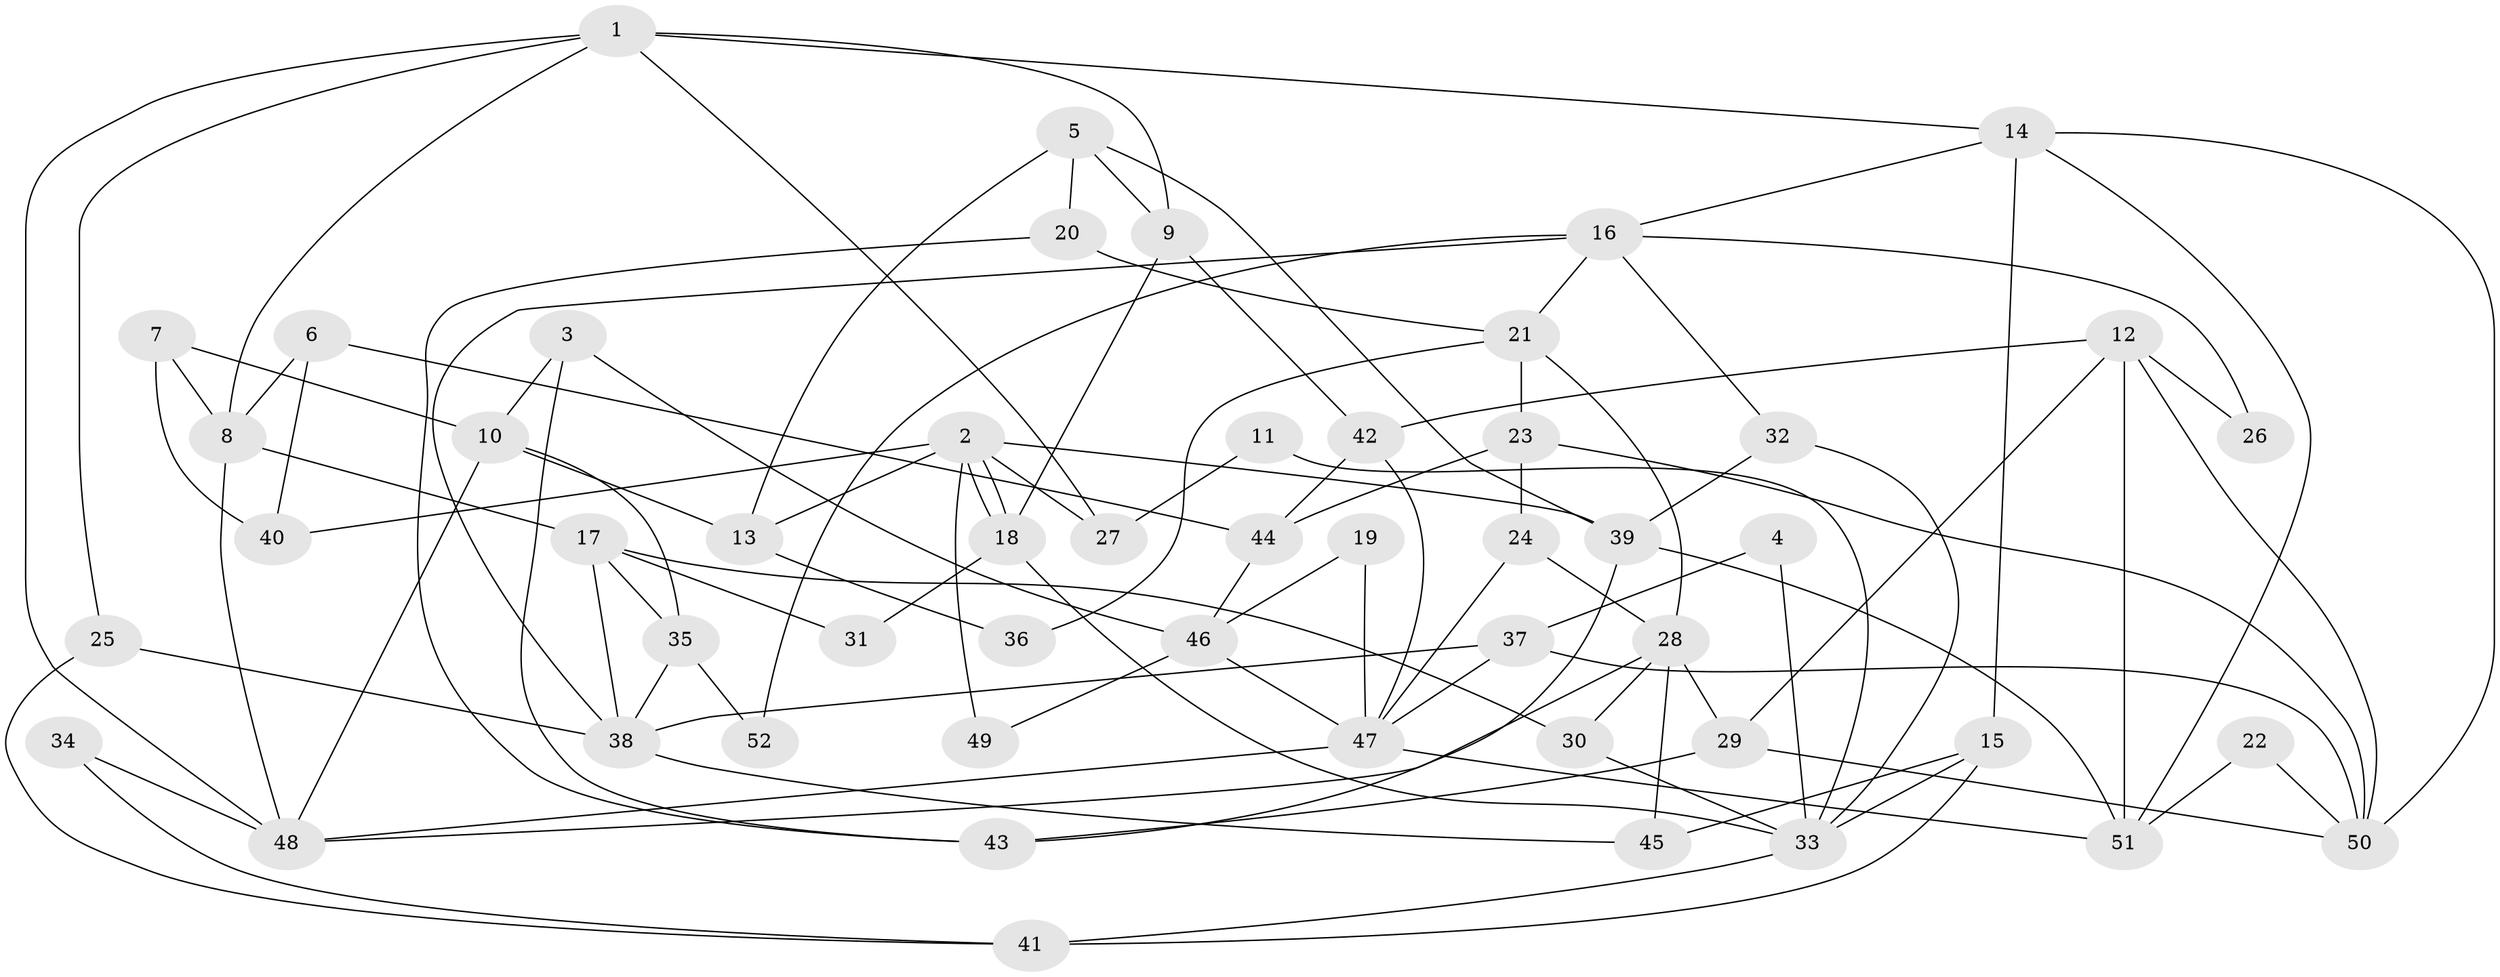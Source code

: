 // Generated by graph-tools (version 1.1) at 2025/50/03/09/25 03:50:02]
// undirected, 52 vertices, 104 edges
graph export_dot {
graph [start="1"]
  node [color=gray90,style=filled];
  1;
  2;
  3;
  4;
  5;
  6;
  7;
  8;
  9;
  10;
  11;
  12;
  13;
  14;
  15;
  16;
  17;
  18;
  19;
  20;
  21;
  22;
  23;
  24;
  25;
  26;
  27;
  28;
  29;
  30;
  31;
  32;
  33;
  34;
  35;
  36;
  37;
  38;
  39;
  40;
  41;
  42;
  43;
  44;
  45;
  46;
  47;
  48;
  49;
  50;
  51;
  52;
  1 -- 14;
  1 -- 48;
  1 -- 8;
  1 -- 9;
  1 -- 25;
  1 -- 27;
  2 -- 40;
  2 -- 18;
  2 -- 18;
  2 -- 13;
  2 -- 27;
  2 -- 39;
  2 -- 49;
  3 -- 43;
  3 -- 10;
  3 -- 46;
  4 -- 33;
  4 -- 37;
  5 -- 9;
  5 -- 39;
  5 -- 13;
  5 -- 20;
  6 -- 44;
  6 -- 8;
  6 -- 40;
  7 -- 10;
  7 -- 8;
  7 -- 40;
  8 -- 48;
  8 -- 17;
  9 -- 18;
  9 -- 42;
  10 -- 13;
  10 -- 48;
  10 -- 35;
  11 -- 33;
  11 -- 27;
  12 -- 42;
  12 -- 50;
  12 -- 26;
  12 -- 29;
  12 -- 51;
  13 -- 36;
  14 -- 15;
  14 -- 51;
  14 -- 16;
  14 -- 50;
  15 -- 45;
  15 -- 33;
  15 -- 41;
  16 -- 21;
  16 -- 26;
  16 -- 32;
  16 -- 38;
  16 -- 52;
  17 -- 35;
  17 -- 30;
  17 -- 31;
  17 -- 38;
  18 -- 33;
  18 -- 31;
  19 -- 46;
  19 -- 47;
  20 -- 43;
  20 -- 21;
  21 -- 28;
  21 -- 23;
  21 -- 36;
  22 -- 50;
  22 -- 51;
  23 -- 24;
  23 -- 44;
  23 -- 50;
  24 -- 47;
  24 -- 28;
  25 -- 38;
  25 -- 41;
  28 -- 29;
  28 -- 30;
  28 -- 45;
  28 -- 48;
  29 -- 50;
  29 -- 43;
  30 -- 33;
  32 -- 39;
  32 -- 33;
  33 -- 41;
  34 -- 41;
  34 -- 48;
  35 -- 38;
  35 -- 52;
  37 -- 50;
  37 -- 38;
  37 -- 47;
  38 -- 45;
  39 -- 51;
  39 -- 43;
  42 -- 47;
  42 -- 44;
  44 -- 46;
  46 -- 47;
  46 -- 49;
  47 -- 48;
  47 -- 51;
}
